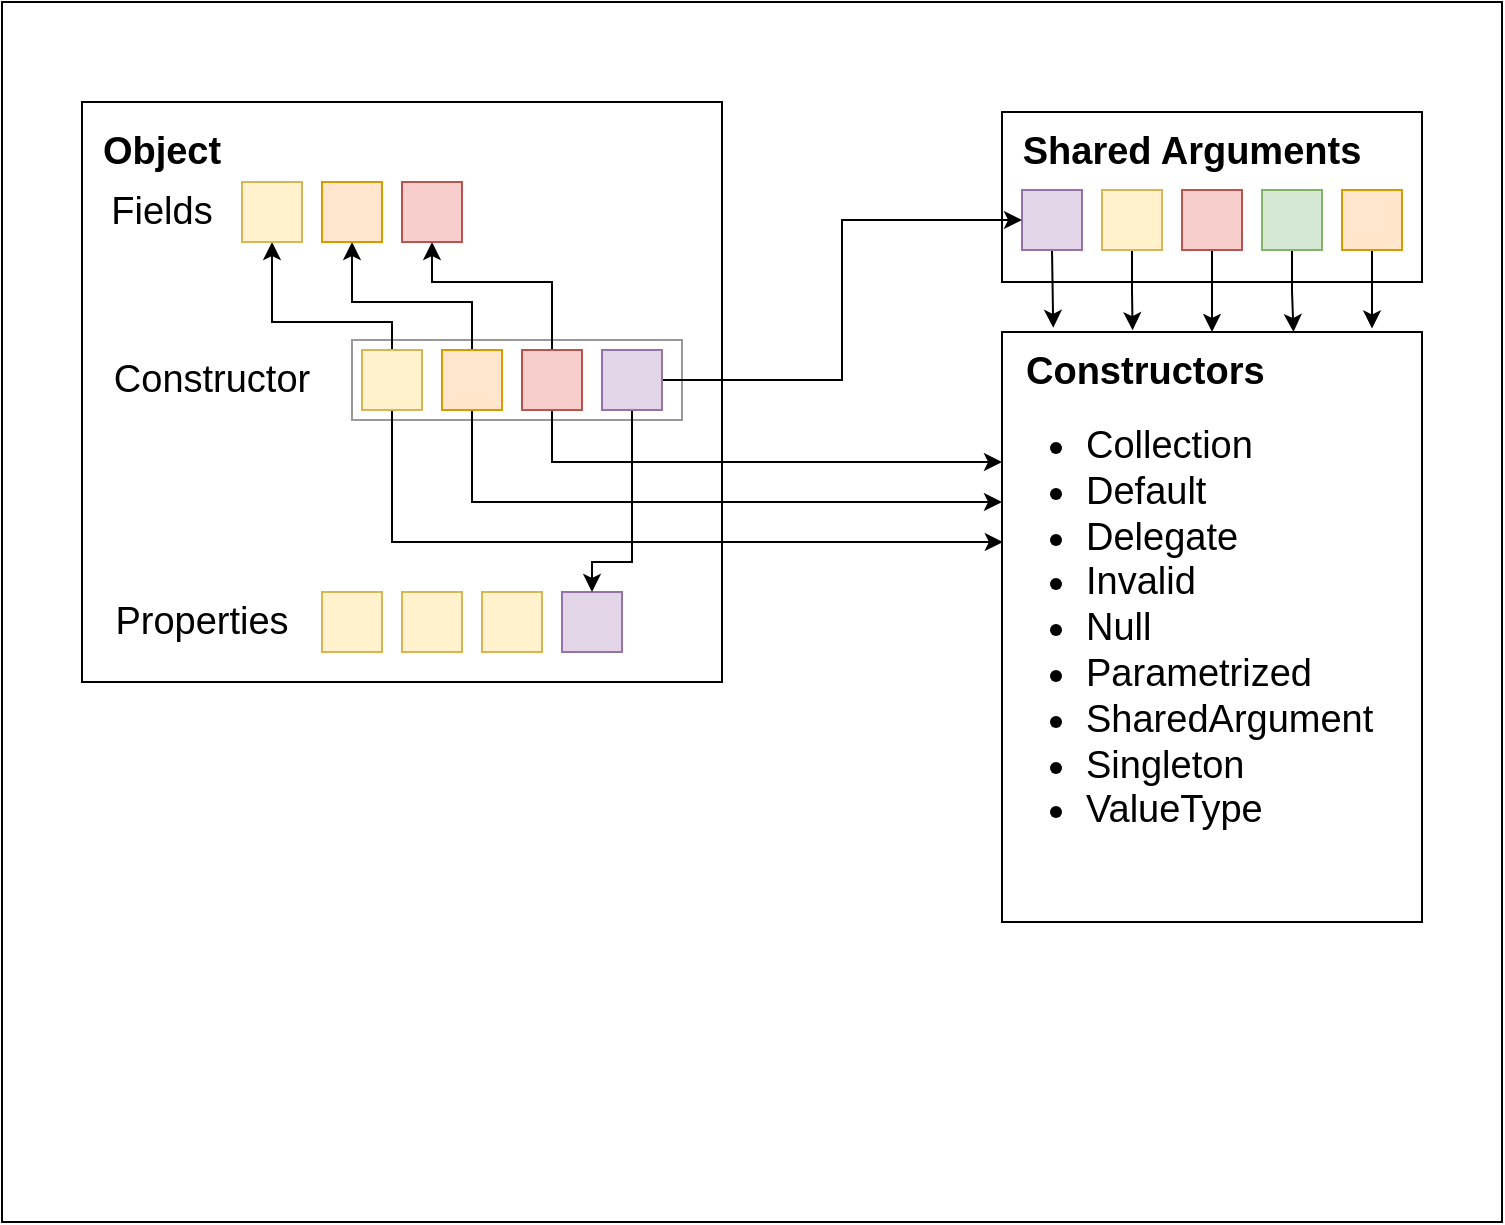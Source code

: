 <mxfile version="20.6.0" type="device"><diagram id="DUWIX9_tk2MJexbndr47" name="Page-1"><mxGraphModel dx="2148" dy="774" grid="1" gridSize="10" guides="1" tooltips="1" connect="1" arrows="1" fold="1" page="1" pageScale="1" pageWidth="850" pageHeight="1100" math="0" shadow="0"><root><mxCell id="0"/><mxCell id="1" parent="0"/><mxCell id="0FHD5ZNuniBO1trut9dq-3" value="" style="rounded=0;whiteSpace=wrap;html=1;fillColor=none;" vertex="1" parent="1"><mxGeometry x="-260" y="140" width="750" height="610" as="geometry"/></mxCell><mxCell id="4_GNhlX1Onbgaaj-T8gE-6" value="" style="rounded=0;whiteSpace=wrap;html=1;fontSize=19;" parent="1" vertex="1"><mxGeometry x="-220" y="190" width="320" height="290" as="geometry"/></mxCell><mxCell id="4_GNhlX1Onbgaaj-T8gE-1" value="&lt;font size=&quot;1&quot;&gt;&lt;b style=&quot;font-size: 19px;&quot;&gt;Object&lt;/b&gt;&lt;/font&gt;" style="text;html=1;strokeColor=none;fillColor=none;align=center;verticalAlign=middle;whiteSpace=wrap;rounded=0;" parent="1" vertex="1"><mxGeometry x="-210" y="200" width="60" height="30" as="geometry"/></mxCell><mxCell id="4_GNhlX1Onbgaaj-T8gE-2" value="Constructor" style="text;html=1;strokeColor=none;fillColor=none;align=center;verticalAlign=middle;whiteSpace=wrap;rounded=0;fontSize=19;" parent="1" vertex="1"><mxGeometry x="-185" y="314" width="60" height="30" as="geometry"/></mxCell><mxCell id="4_GNhlX1Onbgaaj-T8gE-3" value="Properties" style="text;html=1;strokeColor=none;fillColor=none;align=center;verticalAlign=middle;whiteSpace=wrap;rounded=0;fontSize=19;" parent="1" vertex="1"><mxGeometry x="-190" y="435" width="60" height="30" as="geometry"/></mxCell><mxCell id="4_GNhlX1Onbgaaj-T8gE-7" value="" style="rounded=0;whiteSpace=wrap;html=1;fontSize=19;" parent="1" vertex="1"><mxGeometry x="240" y="195" width="210" height="85" as="geometry"/></mxCell><mxCell id="4_GNhlX1Onbgaaj-T8gE-8" value="Shared Arguments" style="text;html=1;strokeColor=none;fillColor=none;align=center;verticalAlign=middle;whiteSpace=wrap;rounded=0;fontSize=19;fontStyle=1" parent="1" vertex="1"><mxGeometry x="240" y="200" width="190" height="30" as="geometry"/></mxCell><mxCell id="4_GNhlX1Onbgaaj-T8gE-56" style="edgeStyle=orthogonalEdgeStyle;rounded=0;orthogonalLoop=1;jettySize=auto;html=1;exitX=0.5;exitY=1;exitDx=0;exitDy=0;fontSize=19;fontColor=#FF3333;entryX=0.122;entryY=-0.007;entryDx=0;entryDy=0;entryPerimeter=0;" parent="1" source="4_GNhlX1Onbgaaj-T8gE-9" target="4_GNhlX1Onbgaaj-T8gE-16" edge="1"><mxGeometry relative="1" as="geometry"><mxPoint x="265" y="300" as="targetPoint"/></mxGeometry></mxCell><mxCell id="4_GNhlX1Onbgaaj-T8gE-9" value="" style="rounded=0;whiteSpace=wrap;html=1;fontSize=19;fillColor=#e1d5e7;strokeColor=#9673a6;" parent="1" vertex="1"><mxGeometry x="250" y="234" width="30" height="30" as="geometry"/></mxCell><mxCell id="4_GNhlX1Onbgaaj-T8gE-57" style="edgeStyle=orthogonalEdgeStyle;rounded=0;orthogonalLoop=1;jettySize=auto;html=1;exitX=0.5;exitY=1;exitDx=0;exitDy=0;fontSize=19;fontColor=#FF3333;entryX=0.311;entryY=-0.003;entryDx=0;entryDy=0;entryPerimeter=0;" parent="1" source="4_GNhlX1Onbgaaj-T8gE-10" target="4_GNhlX1Onbgaaj-T8gE-16" edge="1"><mxGeometry relative="1" as="geometry"><mxPoint x="305" y="300" as="targetPoint"/></mxGeometry></mxCell><mxCell id="4_GNhlX1Onbgaaj-T8gE-10" value="" style="rounded=0;whiteSpace=wrap;html=1;fontSize=19;fillColor=#fff2cc;strokeColor=#d6b656;" parent="1" vertex="1"><mxGeometry x="290" y="234" width="30" height="30" as="geometry"/></mxCell><mxCell id="4_GNhlX1Onbgaaj-T8gE-58" style="edgeStyle=orthogonalEdgeStyle;rounded=0;orthogonalLoop=1;jettySize=auto;html=1;exitX=0.5;exitY=1;exitDx=0;exitDy=0;entryX=0.5;entryY=0;entryDx=0;entryDy=0;fontSize=19;fontColor=#FF3333;" parent="1" source="4_GNhlX1Onbgaaj-T8gE-11" target="4_GNhlX1Onbgaaj-T8gE-16" edge="1"><mxGeometry relative="1" as="geometry"/></mxCell><mxCell id="4_GNhlX1Onbgaaj-T8gE-11" value="" style="rounded=0;whiteSpace=wrap;html=1;fontSize=19;fillColor=#f8cecc;strokeColor=#b85450;" parent="1" vertex="1"><mxGeometry x="330" y="234" width="30" height="30" as="geometry"/></mxCell><mxCell id="4_GNhlX1Onbgaaj-T8gE-59" style="edgeStyle=orthogonalEdgeStyle;rounded=0;orthogonalLoop=1;jettySize=auto;html=1;exitX=0.5;exitY=1;exitDx=0;exitDy=0;entryX=0.694;entryY=0;entryDx=0;entryDy=0;entryPerimeter=0;fontSize=19;fontColor=#FF3333;" parent="1" source="4_GNhlX1Onbgaaj-T8gE-12" target="4_GNhlX1Onbgaaj-T8gE-16" edge="1"><mxGeometry relative="1" as="geometry"/></mxCell><mxCell id="4_GNhlX1Onbgaaj-T8gE-12" value="" style="rounded=0;whiteSpace=wrap;html=1;fontSize=19;fillColor=#d5e8d4;strokeColor=#82b366;" parent="1" vertex="1"><mxGeometry x="370" y="234" width="30" height="30" as="geometry"/></mxCell><mxCell id="4_GNhlX1Onbgaaj-T8gE-60" style="edgeStyle=orthogonalEdgeStyle;rounded=0;orthogonalLoop=1;jettySize=auto;html=1;exitX=0.5;exitY=1;exitDx=0;exitDy=0;entryX=0.881;entryY=-0.006;entryDx=0;entryDy=0;entryPerimeter=0;fontSize=19;fontColor=#FF3333;" parent="1" source="4_GNhlX1Onbgaaj-T8gE-13" target="4_GNhlX1Onbgaaj-T8gE-16" edge="1"><mxGeometry relative="1" as="geometry"/></mxCell><mxCell id="4_GNhlX1Onbgaaj-T8gE-13" value="" style="rounded=0;whiteSpace=wrap;html=1;fontSize=19;fillColor=#ffe6cc;strokeColor=#d79b00;" parent="1" vertex="1"><mxGeometry x="410" y="234" width="30" height="30" as="geometry"/></mxCell><mxCell id="4_GNhlX1Onbgaaj-T8gE-16" value="&lt;div&gt;&lt;ul&gt;&lt;li&gt;&lt;div align=&quot;left&quot;&gt;Collection&lt;/div&gt;&lt;/li&gt;&lt;li&gt;Default&lt;/li&gt;&lt;li&gt;Delegate&lt;/li&gt;&lt;li&gt;Invalid&lt;/li&gt;&lt;li&gt;Null&lt;/li&gt;&lt;li&gt;Parametrized&lt;/li&gt;&lt;li&gt;SharedArgument&lt;/li&gt;&lt;li&gt;Singleton&lt;/li&gt;&lt;li&gt;ValueType&lt;/li&gt;&lt;/ul&gt;&lt;/div&gt;" style="rounded=0;whiteSpace=wrap;html=1;fontSize=19;align=left;" parent="1" vertex="1"><mxGeometry x="240" y="305" width="210" height="295" as="geometry"/></mxCell><mxCell id="4_GNhlX1Onbgaaj-T8gE-17" value="&lt;div align=&quot;left&quot;&gt;Constructors&lt;/div&gt;" style="text;html=1;strokeColor=none;fillColor=none;align=left;verticalAlign=middle;whiteSpace=wrap;rounded=0;fontSize=19;fontStyle=1" parent="1" vertex="1"><mxGeometry x="250" y="310" width="190" height="30" as="geometry"/></mxCell><mxCell id="4_GNhlX1Onbgaaj-T8gE-18" value="" style="rounded=0;whiteSpace=wrap;html=1;fontSize=19;fillColor=#fff2cc;strokeColor=#d6b656;" parent="1" vertex="1"><mxGeometry x="-100" y="435" width="30" height="30" as="geometry"/></mxCell><mxCell id="4_GNhlX1Onbgaaj-T8gE-19" value="" style="rounded=0;whiteSpace=wrap;html=1;fontSize=19;fillColor=#fff2cc;strokeColor=#d6b656;" parent="1" vertex="1"><mxGeometry x="-60" y="435" width="30" height="30" as="geometry"/></mxCell><mxCell id="4_GNhlX1Onbgaaj-T8gE-20" value="" style="rounded=0;whiteSpace=wrap;html=1;fontSize=19;fillColor=#fff2cc;strokeColor=#d6b656;" parent="1" vertex="1"><mxGeometry x="-20" y="435" width="30" height="30" as="geometry"/></mxCell><mxCell id="4_GNhlX1Onbgaaj-T8gE-21" value="" style="rounded=0;whiteSpace=wrap;html=1;fontSize=19;fillColor=#e1d5e7;strokeColor=#9673a6;" parent="1" vertex="1"><mxGeometry x="20" y="435" width="30" height="30" as="geometry"/></mxCell><mxCell id="4_GNhlX1Onbgaaj-T8gE-26" value="" style="rounded=0;whiteSpace=wrap;html=1;fontSize=19;strokeColor=#999999;" parent="1" vertex="1"><mxGeometry x="-85" y="309" width="165" height="40" as="geometry"/></mxCell><mxCell id="4_GNhlX1Onbgaaj-T8gE-45" style="edgeStyle=orthogonalEdgeStyle;rounded=0;orthogonalLoop=1;jettySize=auto;html=1;exitX=0.5;exitY=0;exitDx=0;exitDy=0;entryX=0.5;entryY=1;entryDx=0;entryDy=0;fontSize=19;" parent="1" source="4_GNhlX1Onbgaaj-T8gE-27" target="4_GNhlX1Onbgaaj-T8gE-40" edge="1"><mxGeometry relative="1" as="geometry"><Array as="points"><mxPoint x="-65" y="300"/><mxPoint x="-125" y="300"/></Array></mxGeometry></mxCell><mxCell id="4_GNhlX1Onbgaaj-T8gE-52" style="edgeStyle=orthogonalEdgeStyle;rounded=0;orthogonalLoop=1;jettySize=auto;html=1;exitX=0.5;exitY=1;exitDx=0;exitDy=0;entryX=0.002;entryY=0.356;entryDx=0;entryDy=0;entryPerimeter=0;fontSize=19;fontColor=#FF3333;" parent="1" source="4_GNhlX1Onbgaaj-T8gE-27" target="4_GNhlX1Onbgaaj-T8gE-16" edge="1"><mxGeometry relative="1" as="geometry"/></mxCell><mxCell id="4_GNhlX1Onbgaaj-T8gE-27" value="" style="rounded=0;whiteSpace=wrap;html=1;fontSize=19;fillColor=#fff2cc;strokeColor=#d6b656;" parent="1" vertex="1"><mxGeometry x="-80" y="314" width="30" height="30" as="geometry"/></mxCell><mxCell id="4_GNhlX1Onbgaaj-T8gE-46" style="edgeStyle=orthogonalEdgeStyle;rounded=0;orthogonalLoop=1;jettySize=auto;html=1;exitX=0.5;exitY=0;exitDx=0;exitDy=0;entryX=0.5;entryY=1;entryDx=0;entryDy=0;fontSize=19;" parent="1" source="4_GNhlX1Onbgaaj-T8gE-28" target="4_GNhlX1Onbgaaj-T8gE-41" edge="1"><mxGeometry relative="1" as="geometry"><Array as="points"><mxPoint x="-25" y="290"/><mxPoint x="-85" y="290"/></Array></mxGeometry></mxCell><mxCell id="4_GNhlX1Onbgaaj-T8gE-53" style="edgeStyle=orthogonalEdgeStyle;rounded=0;orthogonalLoop=1;jettySize=auto;html=1;exitX=0.5;exitY=1;exitDx=0;exitDy=0;fontSize=19;fontColor=#FF3333;" parent="1" source="4_GNhlX1Onbgaaj-T8gE-28" edge="1"><mxGeometry relative="1" as="geometry"><mxPoint x="240" y="390" as="targetPoint"/><Array as="points"><mxPoint x="-25" y="390"/><mxPoint x="240" y="390"/></Array></mxGeometry></mxCell><mxCell id="4_GNhlX1Onbgaaj-T8gE-28" value="" style="rounded=0;whiteSpace=wrap;html=1;fontSize=19;fillColor=#ffe6cc;strokeColor=#d79b00;" parent="1" vertex="1"><mxGeometry x="-40" y="314" width="30" height="30" as="geometry"/></mxCell><mxCell id="4_GNhlX1Onbgaaj-T8gE-47" style="edgeStyle=orthogonalEdgeStyle;rounded=0;orthogonalLoop=1;jettySize=auto;html=1;exitX=0.5;exitY=0;exitDx=0;exitDy=0;entryX=0.5;entryY=1;entryDx=0;entryDy=0;fontSize=19;" parent="1" source="4_GNhlX1Onbgaaj-T8gE-29" target="4_GNhlX1Onbgaaj-T8gE-42" edge="1"><mxGeometry relative="1" as="geometry"><Array as="points"><mxPoint x="15" y="280"/><mxPoint x="-45" y="280"/></Array></mxGeometry></mxCell><mxCell id="4_GNhlX1Onbgaaj-T8gE-54" style="edgeStyle=orthogonalEdgeStyle;rounded=0;orthogonalLoop=1;jettySize=auto;html=1;exitX=0.5;exitY=1;exitDx=0;exitDy=0;fontSize=19;fontColor=#FF3333;" parent="1" source="4_GNhlX1Onbgaaj-T8gE-29" edge="1"><mxGeometry relative="1" as="geometry"><mxPoint x="240" y="370" as="targetPoint"/><Array as="points"><mxPoint x="15" y="370"/><mxPoint x="240" y="370"/></Array></mxGeometry></mxCell><mxCell id="4_GNhlX1Onbgaaj-T8gE-29" value="" style="rounded=0;whiteSpace=wrap;html=1;fontSize=19;fillColor=#f8cecc;strokeColor=#b85450;" parent="1" vertex="1"><mxGeometry y="314" width="30" height="30" as="geometry"/></mxCell><mxCell id="4_GNhlX1Onbgaaj-T8gE-49" style="edgeStyle=orthogonalEdgeStyle;rounded=0;orthogonalLoop=1;jettySize=auto;html=1;exitX=0.5;exitY=1;exitDx=0;exitDy=0;entryX=0.5;entryY=0;entryDx=0;entryDy=0;fontSize=19;" parent="1" source="4_GNhlX1Onbgaaj-T8gE-30" target="4_GNhlX1Onbgaaj-T8gE-21" edge="1"><mxGeometry relative="1" as="geometry"><Array as="points"><mxPoint x="55" y="420"/><mxPoint x="35" y="420"/></Array></mxGeometry></mxCell><mxCell id="4_GNhlX1Onbgaaj-T8gE-55" style="edgeStyle=orthogonalEdgeStyle;rounded=0;orthogonalLoop=1;jettySize=auto;html=1;exitX=1;exitY=0.5;exitDx=0;exitDy=0;entryX=0;entryY=0.5;entryDx=0;entryDy=0;fontSize=19;fontColor=#FF3333;" parent="1" source="4_GNhlX1Onbgaaj-T8gE-30" target="4_GNhlX1Onbgaaj-T8gE-9" edge="1"><mxGeometry relative="1" as="geometry"/></mxCell><mxCell id="4_GNhlX1Onbgaaj-T8gE-30" value="" style="rounded=0;whiteSpace=wrap;html=1;fontSize=19;fillColor=#e1d5e7;strokeColor=#9673a6;" parent="1" vertex="1"><mxGeometry x="40" y="314" width="30" height="30" as="geometry"/></mxCell><mxCell id="4_GNhlX1Onbgaaj-T8gE-38" value="Fields" style="text;html=1;strokeColor=none;fillColor=none;align=center;verticalAlign=middle;whiteSpace=wrap;rounded=0;fontSize=19;" parent="1" vertex="1"><mxGeometry x="-210" y="230" width="60" height="30" as="geometry"/></mxCell><mxCell id="4_GNhlX1Onbgaaj-T8gE-40" value="" style="rounded=0;whiteSpace=wrap;html=1;fontSize=19;fillColor=#fff2cc;strokeColor=#d6b656;" parent="1" vertex="1"><mxGeometry x="-140" y="230" width="30" height="30" as="geometry"/></mxCell><mxCell id="4_GNhlX1Onbgaaj-T8gE-41" value="" style="rounded=0;whiteSpace=wrap;html=1;fontSize=19;fillColor=#ffe6cc;strokeColor=#d79b00;" parent="1" vertex="1"><mxGeometry x="-100" y="230" width="30" height="30" as="geometry"/></mxCell><mxCell id="4_GNhlX1Onbgaaj-T8gE-42" value="" style="rounded=0;whiteSpace=wrap;html=1;fontSize=19;fillColor=#f8cecc;strokeColor=#b85450;" parent="1" vertex="1"><mxGeometry x="-60" y="230" width="30" height="30" as="geometry"/></mxCell></root></mxGraphModel></diagram></mxfile>
